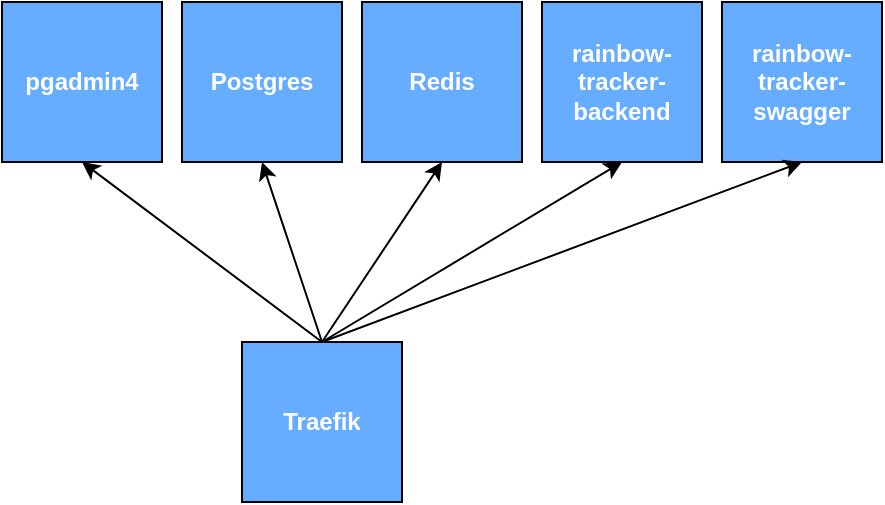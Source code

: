 <mxfile version="14.8.4" type="device" pages="2"><diagram id="yVv0hDFVeDWl6vzCbWqr" name="Docker"><mxGraphModel dx="1185" dy="645" grid="1" gridSize="10" guides="1" tooltips="1" connect="1" arrows="1" fold="1" page="1" pageScale="1" pageWidth="850" pageHeight="1100" math="0" shadow="0"><root><mxCell id="0"/><mxCell id="1" parent="0"/><mxCell id="o4VCvhi5serzMaEqjQwi-1" value="&lt;b&gt;Postgres&lt;/b&gt;" style="whiteSpace=wrap;html=1;aspect=fixed;fillColor=#66ADFF;fontColor=#FFFFFF;" vertex="1" parent="1"><mxGeometry x="140" y="120" width="80" height="80" as="geometry"/></mxCell><mxCell id="o4VCvhi5serzMaEqjQwi-2" value="&lt;b&gt;Redis&lt;/b&gt;" style="whiteSpace=wrap;html=1;aspect=fixed;fillColor=#66ADFF;fontColor=#FFFFFF;" vertex="1" parent="1"><mxGeometry x="230" y="120" width="80" height="80" as="geometry"/></mxCell><mxCell id="o4VCvhi5serzMaEqjQwi-3" value="&lt;b&gt;pgadmin4&lt;/b&gt;" style="whiteSpace=wrap;html=1;aspect=fixed;fillColor=#66ADFF;fontColor=#FFFFFF;" vertex="1" parent="1"><mxGeometry x="50" y="120" width="80" height="80" as="geometry"/></mxCell><mxCell id="o4VCvhi5serzMaEqjQwi-4" value="&lt;b&gt;rainbow-tracker-backend&lt;/b&gt;" style="whiteSpace=wrap;html=1;aspect=fixed;fillColor=#66ADFF;fontColor=#FFFFFF;" vertex="1" parent="1"><mxGeometry x="320" y="120" width="80" height="80" as="geometry"/></mxCell><mxCell id="o4VCvhi5serzMaEqjQwi-5" value="&lt;b&gt;Traefik&lt;/b&gt;" style="whiteSpace=wrap;html=1;aspect=fixed;fillColor=#66ADFF;fontColor=#FFFFFF;" vertex="1" parent="1"><mxGeometry x="170" y="290" width="80" height="80" as="geometry"/></mxCell><mxCell id="o4VCvhi5serzMaEqjQwi-7" value="" style="endArrow=classic;html=1;fontColor=#FFFFFF;exitX=0.5;exitY=0;exitDx=0;exitDy=0;entryX=0.5;entryY=1;entryDx=0;entryDy=0;" edge="1" parent="1" source="o4VCvhi5serzMaEqjQwi-5" target="o4VCvhi5serzMaEqjQwi-3"><mxGeometry width="50" height="50" relative="1" as="geometry"><mxPoint x="-30" y="250" as="sourcePoint"/><mxPoint x="20" y="200" as="targetPoint"/></mxGeometry></mxCell><mxCell id="o4VCvhi5serzMaEqjQwi-9" value="" style="endArrow=classic;html=1;fontColor=#FFFFFF;entryX=0.5;entryY=1;entryDx=0;entryDy=0;" edge="1" parent="1" target="o4VCvhi5serzMaEqjQwi-1"><mxGeometry width="50" height="50" relative="1" as="geometry"><mxPoint x="210" y="290" as="sourcePoint"/><mxPoint x="160" y="200" as="targetPoint"/></mxGeometry></mxCell><mxCell id="o4VCvhi5serzMaEqjQwi-10" value="" style="endArrow=classic;html=1;fontColor=#FFFFFF;entryX=0.5;entryY=1;entryDx=0;entryDy=0;" edge="1" parent="1" target="o4VCvhi5serzMaEqjQwi-2"><mxGeometry width="50" height="50" relative="1" as="geometry"><mxPoint x="210" y="290" as="sourcePoint"/><mxPoint x="290" y="200" as="targetPoint"/></mxGeometry></mxCell><mxCell id="o4VCvhi5serzMaEqjQwi-11" value="" style="endArrow=classic;html=1;fontColor=#FFFFFF;exitX=0.5;exitY=0;exitDx=0;exitDy=0;entryX=0.5;entryY=1;entryDx=0;entryDy=0;" edge="1" parent="1" source="o4VCvhi5serzMaEqjQwi-5" target="o4VCvhi5serzMaEqjQwi-4"><mxGeometry width="50" height="50" relative="1" as="geometry"><mxPoint x="610" y="290" as="sourcePoint"/><mxPoint x="420" y="200" as="targetPoint"/></mxGeometry></mxCell><mxCell id="o4VCvhi5serzMaEqjQwi-13" value="&lt;b&gt;rainbow-tracker-swagger&lt;/b&gt;" style="whiteSpace=wrap;html=1;aspect=fixed;fillColor=#66ADFF;fontColor=#FFFFFF;" vertex="1" parent="1"><mxGeometry x="410" y="120" width="80" height="80" as="geometry"/></mxCell><mxCell id="o4VCvhi5serzMaEqjQwi-15" value="" style="endArrow=classic;html=1;fontColor=#FFFFFF;entryX=0.5;entryY=1;entryDx=0;entryDy=0;" edge="1" parent="1" target="o4VCvhi5serzMaEqjQwi-13"><mxGeometry width="50" height="50" relative="1" as="geometry"><mxPoint x="210" y="290" as="sourcePoint"/><mxPoint x="390" y="230" as="targetPoint"/></mxGeometry></mxCell></root></mxGraphModel></diagram><diagram id="s3EWyeePjRmPMwfsOIez" name="CI/CD"><mxGraphModel dx="1422" dy="774" grid="1" gridSize="10" guides="1" tooltips="1" connect="1" arrows="1" fold="1" page="1" pageScale="1" pageWidth="850" pageHeight="1100" math="0" shadow="0"><root><mxCell id="wtC5tLgInN3_JInq-Rf7-0"/><mxCell id="wtC5tLgInN3_JInq-Rf7-1" parent="wtC5tLgInN3_JInq-Rf7-0"/><mxCell id="wtC5tLgInN3_JInq-Rf7-4" style="edgeStyle=orthogonalEdgeStyle;rounded=0;orthogonalLoop=1;jettySize=auto;html=1;fontColor=#FFFFFF;" edge="1" parent="wtC5tLgInN3_JInq-Rf7-1" source="wtC5tLgInN3_JInq-Rf7-2" target="wtC5tLgInN3_JInq-Rf7-5"><mxGeometry relative="1" as="geometry"><mxPoint x="160" y="310" as="targetPoint"/></mxGeometry></mxCell><mxCell id="wtC5tLgInN3_JInq-Rf7-2" value="" style="ellipse;whiteSpace=wrap;html=1;aspect=fixed;fontColor=#FFFFFF;fillColor=#FFFFFF;" vertex="1" parent="wtC5tLgInN3_JInq-Rf7-1"><mxGeometry x="70" y="290" width="40" height="40" as="geometry"/></mxCell><mxCell id="wtC5tLgInN3_JInq-Rf7-3" value="&lt;font color=&quot;#330000&quot;&gt;Github Webhook&lt;br&gt;request&lt;br&gt;&lt;/font&gt;" style="text;html=1;align=center;verticalAlign=middle;resizable=0;points=[];autosize=1;strokeColor=none;fontColor=#FFFFFF;" vertex="1" parent="wtC5tLgInN3_JInq-Rf7-1"><mxGeometry x="40" y="250" width="100" height="30" as="geometry"/></mxCell><mxCell id="wtC5tLgInN3_JInq-Rf7-6" style="edgeStyle=orthogonalEdgeStyle;rounded=0;orthogonalLoop=1;jettySize=auto;html=1;fontColor=#FFFFFF;" edge="1" parent="wtC5tLgInN3_JInq-Rf7-1" source="wtC5tLgInN3_JInq-Rf7-5" target="wtC5tLgInN3_JInq-Rf7-7"><mxGeometry relative="1" as="geometry"><mxPoint x="310" y="310" as="targetPoint"/></mxGeometry></mxCell><mxCell id="wtC5tLgInN3_JInq-Rf7-5" value="&lt;font color=&quot;#330000&quot;&gt;Run backend in test mode&amp;nbsp;&lt;/font&gt;" style="rounded=1;whiteSpace=wrap;html=1;fontColor=#FFFFFF;fillColor=#FFFFFF;" vertex="1" parent="wtC5tLgInN3_JInq-Rf7-1"><mxGeometry x="160" y="280" width="100" height="60" as="geometry"/></mxCell><mxCell id="wtC5tLgInN3_JInq-Rf7-7" value="" style="rhombus;whiteSpace=wrap;html=1;fontColor=#FFFFFF;fillColor=#FFFFFF;" vertex="1" parent="wtC5tLgInN3_JInq-Rf7-1"><mxGeometry x="310" y="280" width="50" height="60" as="geometry"/></mxCell><mxCell id="wtC5tLgInN3_JInq-Rf7-10" value="" style="endArrow=classic;html=1;fontColor=#FFFFFF;exitX=1;exitY=0;exitDx=0;exitDy=0;entryX=0;entryY=0.5;entryDx=0;entryDy=0;" edge="1" parent="wtC5tLgInN3_JInq-Rf7-1" source="wtC5tLgInN3_JInq-Rf7-7" target="wtC5tLgInN3_JInq-Rf7-12"><mxGeometry width="50" height="50" relative="1" as="geometry"><mxPoint x="350" y="290" as="sourcePoint"/><mxPoint x="400" y="230" as="targetPoint"/></mxGeometry></mxCell><mxCell id="wtC5tLgInN3_JInq-Rf7-11" value="&lt;font color=&quot;#330000&quot;&gt;process exit&lt;br&gt;with status code&lt;br&gt;1&lt;br&gt;&lt;/font&gt;" style="text;html=1;align=center;verticalAlign=middle;resizable=0;points=[];autosize=1;strokeColor=none;fontColor=#FFFFFF;" vertex="1" parent="wtC5tLgInN3_JInq-Rf7-1"><mxGeometry x="300" y="210" width="100" height="50" as="geometry"/></mxCell><mxCell id="wtC5tLgInN3_JInq-Rf7-20" style="edgeStyle=orthogonalEdgeStyle;rounded=0;orthogonalLoop=1;jettySize=auto;html=1;fontColor=#FFFFFF;" edge="1" parent="wtC5tLgInN3_JInq-Rf7-1" source="wtC5tLgInN3_JInq-Rf7-12"><mxGeometry relative="1" as="geometry"><mxPoint x="570" y="220" as="targetPoint"/></mxGeometry></mxCell><mxCell id="wtC5tLgInN3_JInq-Rf7-12" value="&lt;font color=&quot;#330000&quot;&gt;Write to deployment log indicating what went wrong&lt;/font&gt;" style="rounded=1;whiteSpace=wrap;html=1;fontColor=#FFFFFF;fillColor=#FFFFFF;" vertex="1" parent="wtC5tLgInN3_JInq-Rf7-1"><mxGeometry x="425" y="190" width="100" height="60" as="geometry"/></mxCell><mxCell id="wtC5tLgInN3_JInq-Rf7-14" value="" style="endArrow=classic;html=1;fontColor=#FFFFFF;exitX=1;exitY=1;exitDx=0;exitDy=0;entryX=0;entryY=0.5;entryDx=0;entryDy=0;" edge="1" parent="wtC5tLgInN3_JInq-Rf7-1" source="wtC5tLgInN3_JInq-Rf7-7" target="wtC5tLgInN3_JInq-Rf7-17"><mxGeometry width="50" height="50" relative="1" as="geometry"><mxPoint x="380" y="375" as="sourcePoint"/><mxPoint x="410" y="370" as="targetPoint"/></mxGeometry></mxCell><mxCell id="wtC5tLgInN3_JInq-Rf7-15" value="&lt;font color=&quot;#330000&quot;&gt;process exit&lt;br&gt;with status code&lt;br&gt;0&lt;br&gt;&lt;/font&gt;" style="text;html=1;align=center;verticalAlign=middle;resizable=0;points=[];autosize=1;strokeColor=none;fontColor=#FFFFFF;" vertex="1" parent="wtC5tLgInN3_JInq-Rf7-1"><mxGeometry x="300" y="350" width="100" height="50" as="geometry"/></mxCell><mxCell id="wtC5tLgInN3_JInq-Rf7-25" style="edgeStyle=orthogonalEdgeStyle;rounded=0;orthogonalLoop=1;jettySize=auto;html=1;entryX=0;entryY=0.5;entryDx=0;entryDy=0;fontColor=#FFFFFF;" edge="1" parent="wtC5tLgInN3_JInq-Rf7-1" source="wtC5tLgInN3_JInq-Rf7-16" target="wtC5tLgInN3_JInq-Rf7-22"><mxGeometry relative="1" as="geometry"/></mxCell><mxCell id="wtC5tLgInN3_JInq-Rf7-16" value="&lt;font color=&quot;#330000&quot;&gt;Write to deployment log indicating a successful deployment.&lt;/font&gt;" style="rounded=1;whiteSpace=wrap;html=1;fontColor=#FFFFFF;fillColor=#FFFFFF;" vertex="1" parent="wtC5tLgInN3_JInq-Rf7-1"><mxGeometry x="700" y="350" width="115" height="60" as="geometry"/></mxCell><mxCell id="wtC5tLgInN3_JInq-Rf7-23" style="edgeStyle=orthogonalEdgeStyle;rounded=0;orthogonalLoop=1;jettySize=auto;html=1;entryX=0;entryY=0.5;entryDx=0;entryDy=0;fontColor=#FFFFFF;" edge="1" parent="wtC5tLgInN3_JInq-Rf7-1" source="wtC5tLgInN3_JInq-Rf7-17" target="wtC5tLgInN3_JInq-Rf7-19"><mxGeometry relative="1" as="geometry"/></mxCell><mxCell id="wtC5tLgInN3_JInq-Rf7-17" value="&lt;font color=&quot;#330000&quot;&gt;Build new rainbow tracker backend docker image&amp;nbsp;&lt;/font&gt;" style="rounded=1;whiteSpace=wrap;html=1;fontColor=#FFFFFF;fillColor=#FFFFFF;" vertex="1" parent="wtC5tLgInN3_JInq-Rf7-1"><mxGeometry x="425" y="350" width="105" height="60" as="geometry"/></mxCell><mxCell id="wtC5tLgInN3_JInq-Rf7-24" style="edgeStyle=orthogonalEdgeStyle;rounded=0;orthogonalLoop=1;jettySize=auto;html=1;entryX=0;entryY=0.5;entryDx=0;entryDy=0;fontColor=#FFFFFF;" edge="1" parent="wtC5tLgInN3_JInq-Rf7-1" source="wtC5tLgInN3_JInq-Rf7-19" target="wtC5tLgInN3_JInq-Rf7-16"><mxGeometry relative="1" as="geometry"/></mxCell><mxCell id="wtC5tLgInN3_JInq-Rf7-19" value="&lt;font color=&quot;#330000&quot;&gt;Deploy the new image with docker-compose&lt;/font&gt;" style="rounded=1;whiteSpace=wrap;html=1;fontColor=#FFFFFF;fillColor=#FFFFFF;" vertex="1" parent="wtC5tLgInN3_JInq-Rf7-1"><mxGeometry x="560" y="350" width="105" height="60" as="geometry"/></mxCell><mxCell id="wtC5tLgInN3_JInq-Rf7-21" value="" style="ellipse;html=1;shape=endState;fillColor=#000000;strokeColor=#ff0000;fontColor=#FFFFFF;" vertex="1" parent="wtC5tLgInN3_JInq-Rf7-1"><mxGeometry x="570" y="205" width="30" height="30" as="geometry"/></mxCell><mxCell id="wtC5tLgInN3_JInq-Rf7-22" value="" style="ellipse;html=1;shape=endState;fillColor=#000000;strokeColor=#ff0000;fontColor=#FFFFFF;" vertex="1" parent="wtC5tLgInN3_JInq-Rf7-1"><mxGeometry x="850" y="365" width="30" height="30" as="geometry"/></mxCell></root></mxGraphModel></diagram></mxfile>
